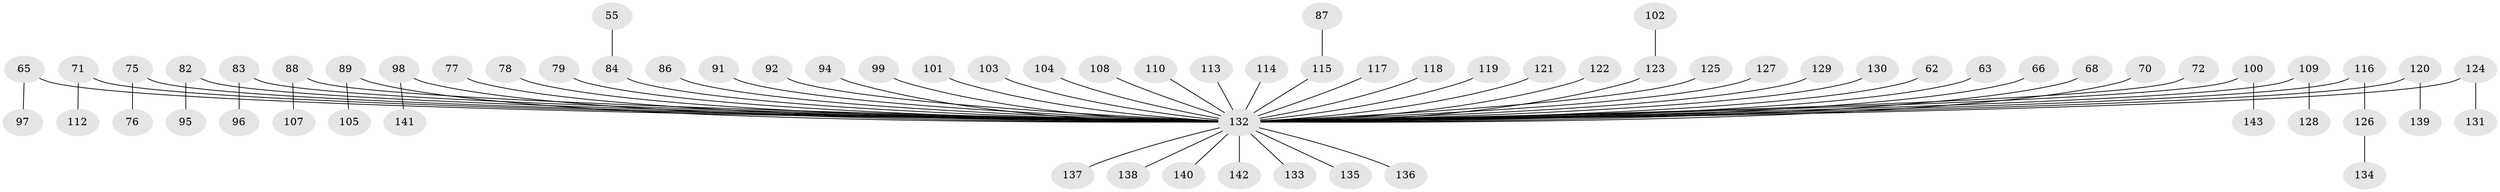 // original degree distribution, {4: 0.07692307692307693, 6: 0.02097902097902098, 7: 0.006993006993006993, 3: 0.1048951048951049, 2: 0.23776223776223776, 1: 0.5174825174825175, 5: 0.027972027972027972, 8: 0.006993006993006993}
// Generated by graph-tools (version 1.1) at 2025/53/03/09/25 04:53:20]
// undirected, 71 vertices, 70 edges
graph export_dot {
graph [start="1"]
  node [color=gray90,style=filled];
  55;
  62;
  63;
  65;
  66;
  68;
  70;
  71;
  72;
  75;
  76;
  77;
  78;
  79;
  82;
  83;
  84 [super="+52"];
  86;
  87;
  88 [super="+54"];
  89;
  91;
  92;
  94;
  95;
  96;
  97;
  98;
  99;
  100;
  101;
  102;
  103;
  104 [super="+15+43"];
  105;
  107;
  108;
  109;
  110;
  112;
  113;
  114;
  115 [super="+85"];
  116;
  117;
  118;
  119;
  120 [super="+41"];
  121;
  122;
  123 [super="+93"];
  124;
  125;
  126;
  127;
  128;
  129;
  130;
  131;
  132 [super="+30+19+25+14+12+26+36+37+40+38+29+49+23+57+42+47+53+59+60+56+64+80+90+48+74+106+45+111+50+58"];
  133;
  134;
  135;
  136;
  137;
  138;
  139;
  140;
  141;
  142;
  143;
  55 -- 84;
  62 -- 132;
  63 -- 132;
  65 -- 97;
  65 -- 132;
  66 -- 132;
  68 -- 132;
  70 -- 132;
  71 -- 112;
  71 -- 132;
  72 -- 132;
  75 -- 76;
  75 -- 132;
  77 -- 132;
  78 -- 132;
  79 -- 132;
  82 -- 95;
  82 -- 132;
  83 -- 96;
  83 -- 132;
  84 -- 132;
  86 -- 132;
  87 -- 115;
  88 -- 107;
  88 -- 132;
  89 -- 105;
  89 -- 132;
  91 -- 132;
  92 -- 132;
  94 -- 132;
  98 -- 141;
  98 -- 132;
  99 -- 132;
  100 -- 143;
  100 -- 132;
  101 -- 132;
  102 -- 123;
  103 -- 132;
  104 -- 132;
  108 -- 132;
  109 -- 128;
  109 -- 132;
  110 -- 132;
  113 -- 132;
  114 -- 132;
  115 -- 132;
  116 -- 126;
  116 -- 132;
  117 -- 132;
  118 -- 132;
  119 -- 132;
  120 -- 139;
  120 -- 132;
  121 -- 132;
  122 -- 132;
  123 -- 132;
  124 -- 131;
  124 -- 132;
  125 -- 132;
  126 -- 134;
  127 -- 132;
  129 -- 132;
  130 -- 132;
  132 -- 140;
  132 -- 142;
  132 -- 135;
  132 -- 137;
  132 -- 136;
  132 -- 138;
  132 -- 133;
}
